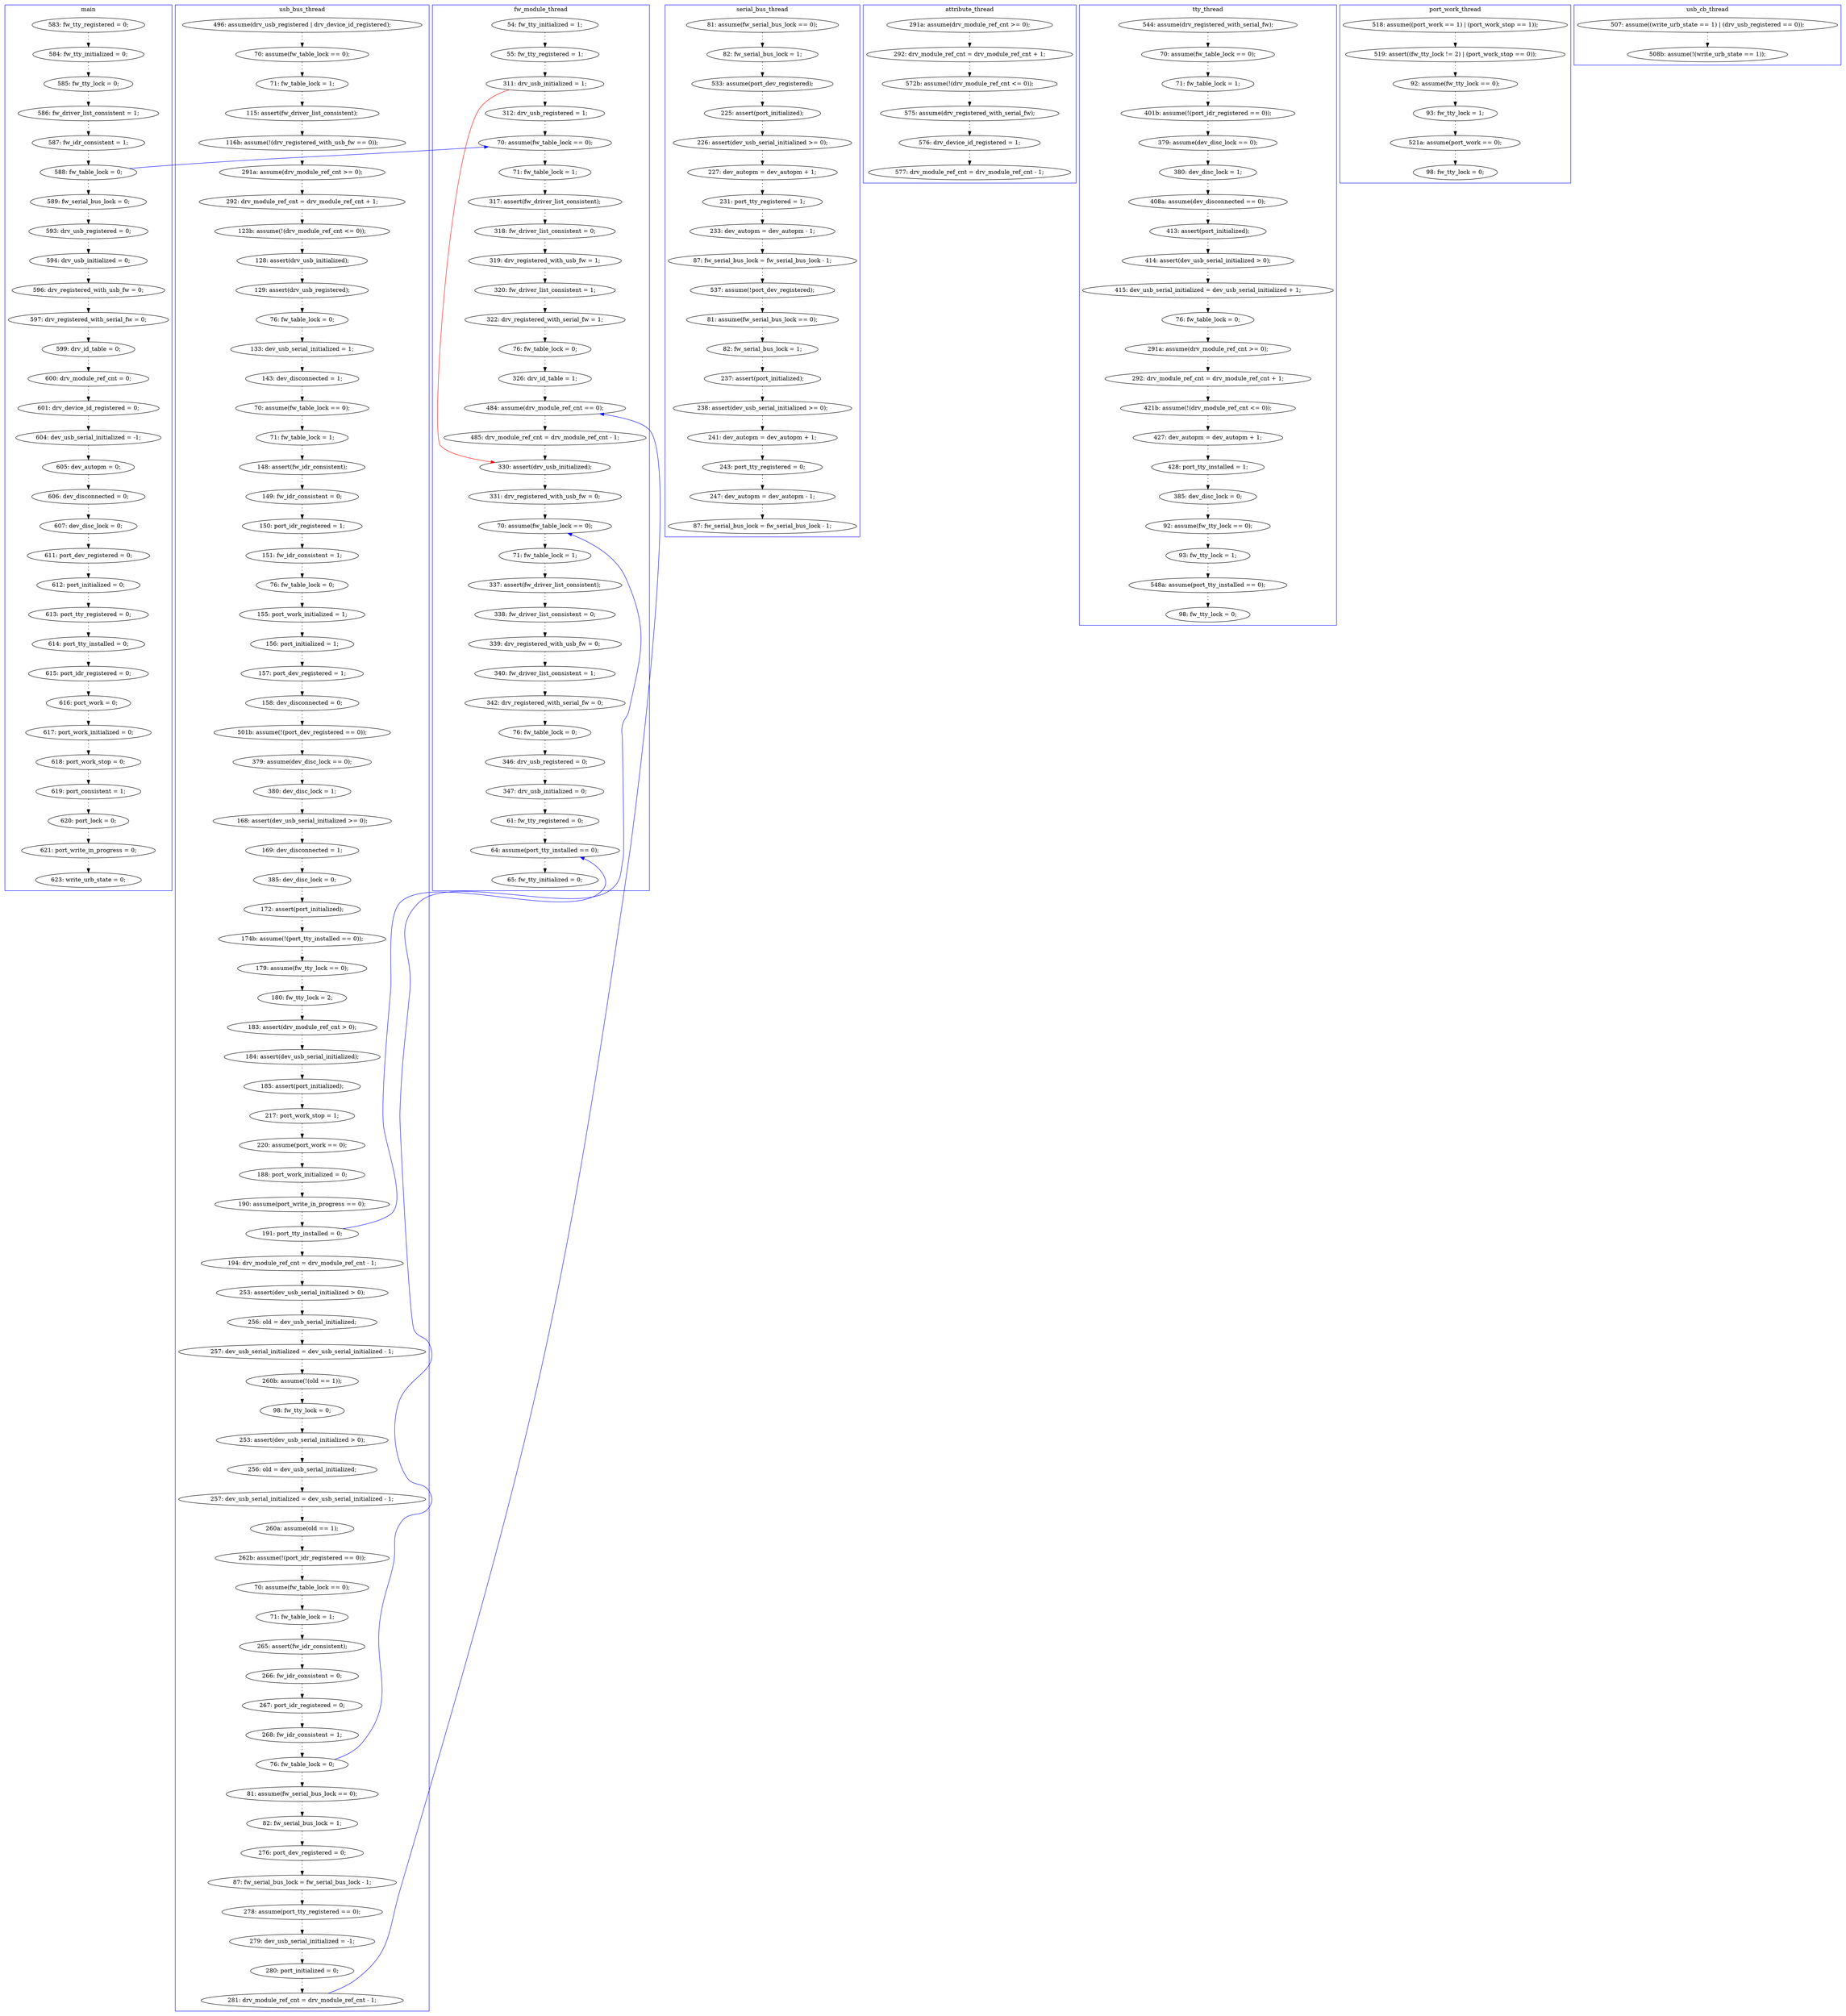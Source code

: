 digraph ProofObject {
	7 -> 49 [color = Blue, constraint = false]
	299 -> 312 [style = dotted, color = black]
	298 -> 303 [style = dotted, color = black]
	137 -> 146 [style = dotted, color = black]
	211 -> 212 [style = dotted, color = black]
	310 -> 311 [style = dotted, color = black]
	201 -> 215 [style = dotted, color = black]
	22 -> 23 [style = dotted, color = black]
	210 -> 211 [style = dotted, color = black]
	15 -> 16 [style = dotted, color = black]
	156 -> 162 [style = dotted, color = black]
	350 -> 351 [style = dotted, color = black]
	48 -> 68 [style = dotted, color = black]
	28 -> 29 [style = dotted, color = black]
	2 -> 3 [style = dotted, color = black]
	187 -> 188 [style = dotted, color = black]
	265 -> 266 [style = dotted, color = black]
	105 -> 108 [style = dotted, color = black]
	92 -> 93 [style = dotted, color = black]
	8 -> 9 [style = dotted, color = black]
	67 -> 224 [style = dotted, color = black]
	200 -> 202 [style = dotted, color = black]
	199 -> 201 [style = dotted, color = black]
	184 -> 186 [style = dotted, color = black]
	179 -> 182 [style = dotted, color = black]
	16 -> 17 [style = dotted, color = black]
	5 -> 6 [style = dotted, color = black]
	283 -> 292 [style = dotted, color = black]
	122 -> 129 [style = dotted, color = black]
	359 -> 360 [style = dotted, color = black]
	189 -> 190 [style = dotted, color = black]
	72 -> 75 [style = dotted, color = black]
	27 -> 28 [style = dotted, color = black]
	313 -> 314 [style = dotted, color = black]
	129 -> 132 [style = dotted, color = black]
	128 -> 139 [style = dotted, color = black]
	50 -> 53 [style = dotted, color = black]
	280 -> 283 [style = dotted, color = black]
	42 -> 341 [color = Red, constraint = false]
	135 -> 168 [style = dotted, color = black]
	37 -> 38 [style = dotted, color = black]
	235 -> 298 [style = dotted, color = black]
	283 -> 346 [color = Blue, constraint = false]
	139 -> 140 [style = dotted, color = black]
	233 -> 265 [style = dotted, color = black]
	148 -> 150 [style = dotted, color = black]
	124 -> 125 [style = dotted, color = black]
	166 -> 169 [style = dotted, color = black]
	170 -> 173 [style = dotted, color = black]
	12 -> 13 [style = dotted, color = black]
	311 -> 322 [style = dotted, color = black]
	351 -> 352 [style = dotted, color = black]
	26 -> 27 [style = dotted, color = black]
	352 -> 353 [style = dotted, color = black]
	64 -> 124 [style = dotted, color = black]
	202 -> 204 [style = dotted, color = black]
	68 -> 69 [style = dotted, color = black]
	118 -> 122 [style = dotted, color = black]
	212 -> 214 [style = dotted, color = black]
	6 -> 7 [style = dotted, color = black]
	327 -> 332 [style = dotted, color = black]
	303 -> 304 [style = dotted, color = black]
	308 -> 309 [style = dotted, color = black]
	81 -> 82 [style = dotted, color = black]
	295 -> 299 [style = dotted, color = black]
	108 -> 109 [style = dotted, color = black]
	96 -> 98 [style = dotted, color = black]
	25 -> 26 [style = dotted, color = black]
	341 -> 342 [style = dotted, color = black]
	304 -> 308 [style = dotted, color = black]
	152 -> 156 [style = dotted, color = black]
	150 -> 152 [style = dotted, color = black]
	271 -> 274 [style = dotted, color = black]
	45 -> 49 [style = dotted, color = black]
	315 -> 316 [color = Blue, constraint = false]
	231 -> 245 [style = dotted, color = black]
	49 -> 50 [style = dotted, color = black]
	42 -> 45 [style = dotted, color = black]
	224 -> 316 [style = dotted, color = black]
	168 -> 195 [style = dotted, color = black]
	277 -> 278 [style = dotted, color = black]
	115 -> 116 [style = dotted, color = black]
	131 -> 135 [style = dotted, color = black]
	246 -> 252 [style = dotted, color = black]
	269 -> 271 [style = dotted, color = black]
	204 -> 206 [style = dotted, color = black]
	18 -> 19 [style = dotted, color = black]
	190 -> 191 [style = dotted, color = black]
	274 -> 275 [style = dotted, color = black]
	309 -> 310 [style = dotted, color = black]
	174 -> 175 [style = dotted, color = black]
	59 -> 61 [style = dotted, color = black]
	134 -> 137 [style = dotted, color = black]
	194 -> 196 [style = dotted, color = black]
	349 -> 350 [style = dotted, color = black]
	23 -> 24 [style = dotted, color = black]
	11 -> 12 [style = dotted, color = black]
	173 -> 241 [style = dotted, color = black]
	162 -> 163 [style = dotted, color = black]
	30 -> 31 [style = dotted, color = black]
	314 -> 315 [style = dotted, color = black]
	146 -> 174 [style = dotted, color = black]
	360 -> 370 [style = dotted, color = black]
	38 -> 42 [style = dotted, color = black]
	198 -> 221 [style = dotted, color = black]
	86 -> 92 [style = dotted, color = black]
	98 -> 105 [style = dotted, color = black]
	169 -> 170 [style = dotted, color = black]
	222 -> 235 [style = dotted, color = black]
	215 -> 216 [style = dotted, color = black]
	109 -> 113 [style = dotted, color = black]
	29 -> 30 [style = dotted, color = black]
	93 -> 96 [style = dotted, color = black]
	293 -> 295 [style = dotted, color = black]
	20 -> 21 [style = dotted, color = black]
	372 -> 374 [style = dotted, color = black]
	163 -> 166 [style = dotted, color = black]
	24 -> 25 [style = dotted, color = black]
	113 -> 115 [style = dotted, color = black]
	316 -> 317 [style = dotted, color = black]
	214 -> 233 [style = dotted, color = black]
	175 -> 178 [style = dotted, color = black]
	254 -> 327 [style = dotted, color = black]
	57 -> 59 [style = dotted, color = black]
	140 -> 145 [style = dotted, color = black]
	191 -> 194 [style = dotted, color = black]
	145 -> 148 [style = dotted, color = black]
	7 -> 8 [style = dotted, color = black]
	4 -> 5 [style = dotted, color = black]
	90 -> 91 [style = dotted, color = black]
	3 -> 4 [style = dotted, color = black]
	116 -> 118 [style = dotted, color = black]
	362 -> 365 [style = dotted, color = black]
	69 -> 72 [style = dotted, color = black]
	278 -> 279 [style = dotted, color = black]
	125 -> 128 [style = dotted, color = black]
	221 -> 222 [style = dotted, color = black]
	61 -> 67 [style = dotted, color = black]
	132 -> 134 [style = dotted, color = black]
	14 -> 15 [style = dotted, color = black]
	188 -> 189 [style = dotted, color = black]
	178 -> 179 [style = dotted, color = black]
	266 -> 267 [style = dotted, color = black]
	56 -> 57 [style = dotted, color = black]
	204 -> 372 [color = Blue, constraint = false]
	356 -> 359 [style = dotted, color = black]
	346 -> 347 [style = dotted, color = black]
	267 -> 269 [style = dotted, color = black]
	19 -> 20 [style = dotted, color = black]
	53 -> 56 [style = dotted, color = black]
	347 -> 349 [style = dotted, color = black]
	195 -> 198 [style = dotted, color = black]
	242 -> 246 [style = dotted, color = black]
	206 -> 210 [style = dotted, color = black]
	245 -> 253 [style = dotted, color = black]
	312 -> 313 [style = dotted, color = black]
	75 -> 81 [style = dotted, color = black]
	13 -> 14 [style = dotted, color = black]
	17 -> 18 [style = dotted, color = black]
	130 -> 131 [style = dotted, color = black]
	253 -> 254 [style = dotted, color = black]
	353 -> 356 [style = dotted, color = black]
	196 -> 200 [style = dotted, color = black]
	370 -> 372 [style = dotted, color = black]
	91 -> 199 [style = dotted, color = black]
	292 -> 293 [style = dotted, color = black]
	317 -> 341 [style = dotted, color = black]
	322 -> 329 [style = dotted, color = black]
	241 -> 242 [style = dotted, color = black]
	10 -> 11 [style = dotted, color = black]
	82 -> 86 [style = dotted, color = black]
	21 -> 22 [style = dotted, color = black]
	186 -> 187 [style = dotted, color = black]
	275 -> 277 [style = dotted, color = black]
	182 -> 184 [style = dotted, color = black]
	9 -> 10 [style = dotted, color = black]
	342 -> 346 [style = dotted, color = black]
	279 -> 280 [style = dotted, color = black]
	subgraph cluster6 {
		label = usb_cb_thread
		color = blue
		365  [label = "508b: assume(!(write_urb_state == 1));"]
		362  [label = "507: assume((write_urb_state == 1) | (drv_usb_registered == 0));"]
	}
	subgraph cluster7 {
		label = port_work_thread
		color = blue
		231  [label = "518: assume((port_work == 1) | (port_work_stop == 1));"]
		245  [label = "519: assert((fw_tty_lock != 2) | (port_work_stop == 0));"]
		253  [label = "92: assume(fw_tty_lock == 0);"]
		254  [label = "93: fw_tty_lock = 1;"]
		332  [label = "98: fw_tty_lock = 0;"]
		327  [label = "521a: assume(port_work == 0);"]
	}
	subgraph cluster0 {
		label = main
		color = blue
		13  [label = "599: drv_id_table = 0;"]
		14  [label = "600: drv_module_ref_cnt = 0;"]
		27  [label = "618: port_work_stop = 0;"]
		2  [label = "583: fw_tty_registered = 0;"]
		30  [label = "621: port_write_in_progress = 0;"]
		5  [label = "586: fw_driver_list_consistent = 1;"]
		7  [label = "588: fw_table_lock = 0;"]
		31  [label = "623: write_urb_state = 0;"]
		9  [label = "593: drv_usb_registered = 0;"]
		12  [label = "597: drv_registered_with_serial_fw = 0;"]
		15  [label = "601: drv_device_id_registered = 0;"]
		16  [label = "604: dev_usb_serial_initialized = -1;"]
		3  [label = "584: fw_tty_initialized = 0;"]
		20  [label = "611: port_dev_registered = 0;"]
		18  [label = "606: dev_disconnected = 0;"]
		10  [label = "594: drv_usb_initialized = 0;"]
		8  [label = "589: fw_serial_bus_lock = 0;"]
		11  [label = "596: drv_registered_with_usb_fw = 0;"]
		25  [label = "616: port_work = 0;"]
		24  [label = "615: port_idr_registered = 0;"]
		26  [label = "617: port_work_initialized = 0;"]
		21  [label = "612: port_initialized = 0;"]
		22  [label = "613: port_tty_registered = 0;"]
		19  [label = "607: dev_disc_lock = 0;"]
		28  [label = "619: port_consistent = 1;"]
		4  [label = "585: fw_tty_lock = 0;"]
		6  [label = "587: fw_idr_consistent = 1;"]
		17  [label = "605: dev_autopm = 0;"]
		29  [label = "620: port_lock = 0;"]
		23  [label = "614: port_tty_installed = 0;"]
	}
	subgraph cluster4 {
		label = tty_thread
		color = blue
		156  [label = "76: fw_table_lock = 0;"]
		241  [label = "92: assume(fw_tty_lock == 0);"]
		125  [label = "71: fw_table_lock = 1;"]
		148  [label = "413: assert(port_initialized);"]
		252  [label = "98: fw_tty_lock = 0;"]
		170  [label = "428: port_tty_installed = 1;"]
		64  [label = "544: assume(drv_registered_with_serial_fw);"]
		163  [label = "292: drv_module_ref_cnt = drv_module_ref_cnt + 1;"]
		242  [label = "93: fw_tty_lock = 1;"]
		166  [label = "421b: assume(!(drv_module_ref_cnt <= 0));"]
		145  [label = "408a: assume(dev_disconnected == 0);"]
		140  [label = "380: dev_disc_lock = 1;"]
		152  [label = "415: dev_usb_serial_initialized = dev_usb_serial_initialized + 1;"]
		173  [label = "385: dev_disc_lock = 0;"]
		169  [label = "427: dev_autopm = dev_autopm + 1;"]
		139  [label = "379: assume(dev_disc_lock == 0);"]
		246  [label = "548a: assume(port_tty_installed == 0);"]
		128  [label = "401b: assume(!(port_idr_registered == 0));"]
		124  [label = "70: assume(fw_table_lock == 0);"]
		162  [label = "291a: assume(drv_module_ref_cnt >= 0);"]
		150  [label = "414: assert(dev_usb_serial_initialized > 0);"]
	}
	subgraph cluster5 {
		label = attribute_thread
		color = blue
		91  [label = "292: drv_module_ref_cnt = drv_module_ref_cnt + 1;"]
		90  [label = "291a: assume(drv_module_ref_cnt >= 0);"]
		199  [label = "572b: assume(!(drv_module_ref_cnt <= 0));"]
		201  [label = "575: assume(drv_registered_with_serial_fw);"]
		215  [label = "576: drv_device_id_registered = 1;"]
		216  [label = "577: drv_module_ref_cnt = drv_module_ref_cnt - 1;"]
	}
	subgraph cluster2 {
		label = usb_bus_thread
		color = blue
		118  [label = "151: fw_idr_consistent = 1;"]
		212  [label = "257: dev_usb_serial_initialized = dev_usb_serial_initialized - 1;"]
		184  [label = "172: assert(port_initialized);"]
		48  [label = "496: assume(drv_usb_registered | drv_device_id_registered);"]
		233  [label = "98: fw_tty_lock = 0;"]
		122  [label = "76: fw_table_lock = 0;"]
		72  [label = "115: assert(fw_driver_list_consistent);"]
		75  [label = "116b: assume(!(drv_registered_with_usb_fw == 0));"]
		194  [label = "217: port_work_stop = 1;"]
		108  [label = "70: assume(fw_table_lock == 0);"]
		187  [label = "179: assume(fw_tty_lock == 0);"]
		267  [label = "257: dev_usb_serial_initialized = dev_usb_serial_initialized - 1;"]
		115  [label = "149: fw_idr_consistent = 0;"]
		86  [label = "123b: assume(!(drv_module_ref_cnt <= 0));"]
		92  [label = "128: assert(drv_usb_initialized);"]
		196  [label = "220: assume(port_work == 0);"]
		98  [label = "133: dev_usb_serial_initialized = 1;"]
		175  [label = "380: dev_disc_lock = 1;"]
		179  [label = "169: dev_disconnected = 1;"]
		69  [label = "71: fw_table_lock = 1;"]
		189  [label = "183: assert(drv_module_ref_cnt > 0);"]
		265  [label = "253: assert(dev_usb_serial_initialized > 0);"]
		188  [label = "180: fw_tty_lock = 2;"]
		279  [label = "267: port_idr_registered = 0;"]
		190  [label = "184: assert(dev_usb_serial_initialized);"]
		113  [label = "148: assert(fw_idr_consistent);"]
		116  [label = "150: port_idr_registered = 1;"]
		211  [label = "256: old = dev_usb_serial_initialized;"]
		314  [label = "280: port_initialized = 0;"]
		178  [label = "168: assert(dev_usb_serial_initialized >= 0);"]
		277  [label = "265: assert(fw_idr_consistent);"]
		299  [label = "87: fw_serial_bus_lock = fw_serial_bus_lock - 1;"]
		137  [label = "158: dev_disconnected = 0;"]
		191  [label = "185: assert(port_initialized);"]
		210  [label = "253: assert(dev_usb_serial_initialized > 0);"]
		315  [label = "281: drv_module_ref_cnt = drv_module_ref_cnt - 1;"]
		202  [label = "190: assume(port_write_in_progress == 0);"]
		96  [label = "76: fw_table_lock = 0;"]
		129  [label = "155: port_work_initialized = 1;"]
		174  [label = "379: assume(dev_disc_lock == 0);"]
		105  [label = "143: dev_disconnected = 1;"]
		266  [label = "256: old = dev_usb_serial_initialized;"]
		81  [label = "291a: assume(drv_module_ref_cnt >= 0);"]
		146  [label = "501b: assume(!(port_dev_registered == 0));"]
		293  [label = "82: fw_serial_bus_lock = 1;"]
		274  [label = "70: assume(fw_table_lock == 0);"]
		283  [label = "76: fw_table_lock = 0;"]
		269  [label = "260a: assume(old == 1);"]
		134  [label = "157: port_dev_registered = 1;"]
		204  [label = "191: port_tty_installed = 0;"]
		275  [label = "71: fw_table_lock = 1;"]
		214  [label = "260b: assume(!(old == 1));"]
		200  [label = "188: port_work_initialized = 0;"]
		313  [label = "279: dev_usb_serial_initialized = -1;"]
		132  [label = "156: port_initialized = 1;"]
		93  [label = "129: assert(drv_usb_registered);"]
		292  [label = "81: assume(fw_serial_bus_lock == 0);"]
		82  [label = "292: drv_module_ref_cnt = drv_module_ref_cnt + 1;"]
		186  [label = "174b: assume(!(port_tty_installed == 0));"]
		68  [label = "70: assume(fw_table_lock == 0);"]
		295  [label = "276: port_dev_registered = 0;"]
		312  [label = "278: assume(port_tty_registered == 0);"]
		271  [label = "262b: assume(!(port_idr_registered == 0));"]
		206  [label = "194: drv_module_ref_cnt = drv_module_ref_cnt - 1;"]
		280  [label = "268: fw_idr_consistent = 1;"]
		109  [label = "71: fw_table_lock = 1;"]
		182  [label = "385: dev_disc_lock = 0;"]
		278  [label = "266: fw_idr_consistent = 0;"]
	}
	subgraph cluster1 {
		label = fw_module_thread
		color = blue
		342  [label = "331: drv_registered_with_usb_fw = 0;"]
		59  [label = "320: fw_driver_list_consistent = 1;"]
		347  [label = "71: fw_table_lock = 1;"]
		374  [label = "65: fw_tty_initialized = 0;"]
		351  [label = "339: drv_registered_with_usb_fw = 0;"]
		316  [label = "484: assume(drv_module_ref_cnt == 0);"]
		37  [label = "54: fw_tty_initialized = 1;"]
		372  [label = "64: assume(port_tty_installed == 0);"]
		49  [label = "70: assume(fw_table_lock == 0);"]
		224  [label = "326: drv_id_table = 1;"]
		57  [label = "319: drv_registered_with_usb_fw = 1;"]
		356  [label = "76: fw_table_lock = 0;"]
		50  [label = "71: fw_table_lock = 1;"]
		359  [label = "346: drv_usb_registered = 0;"]
		38  [label = "55: fw_tty_registered = 1;"]
		370  [label = "61: fw_tty_registered = 0;"]
		45  [label = "312: drv_usb_registered = 1;"]
		67  [label = "76: fw_table_lock = 0;"]
		42  [label = "311: drv_usb_initialized = 1;"]
		53  [label = "317: assert(fw_driver_list_consistent);"]
		346  [label = "70: assume(fw_table_lock == 0);"]
		61  [label = "322: drv_registered_with_serial_fw = 1;"]
		360  [label = "347: drv_usb_initialized = 0;"]
		350  [label = "338: fw_driver_list_consistent = 0;"]
		352  [label = "340: fw_driver_list_consistent = 1;"]
		353  [label = "342: drv_registered_with_serial_fw = 0;"]
		341  [label = "330: assert(drv_usb_initialized);"]
		56  [label = "318: fw_driver_list_consistent = 0;"]
		349  [label = "337: assert(fw_driver_list_consistent);"]
		317  [label = "485: drv_module_ref_cnt = drv_module_ref_cnt - 1;"]
	}
	subgraph cluster3 {
		label = serial_bus_thread
		color = blue
		235  [label = "87: fw_serial_bus_lock = fw_serial_bus_lock - 1;"]
		222  [label = "233: dev_autopm = dev_autopm - 1;"]
		168  [label = "225: assert(port_initialized);"]
		131  [label = "82: fw_serial_bus_lock = 1;"]
		322  [label = "247: dev_autopm = dev_autopm - 1;"]
		304  [label = "82: fw_serial_bus_lock = 1;"]
		310  [label = "241: dev_autopm = dev_autopm + 1;"]
		135  [label = "533: assume(port_dev_registered);"]
		303  [label = "81: assume(fw_serial_bus_lock == 0);"]
		221  [label = "231: port_tty_registered = 1;"]
		298  [label = "537: assume(!port_dev_registered);"]
		309  [label = "238: assert(dev_usb_serial_initialized >= 0);"]
		311  [label = "243: port_tty_registered = 0;"]
		308  [label = "237: assert(port_initialized);"]
		130  [label = "81: assume(fw_serial_bus_lock == 0);"]
		198  [label = "227: dev_autopm = dev_autopm + 1;"]
		195  [label = "226: assert(dev_usb_serial_initialized >= 0);"]
		329  [label = "87: fw_serial_bus_lock = fw_serial_bus_lock - 1;"]
	}
}